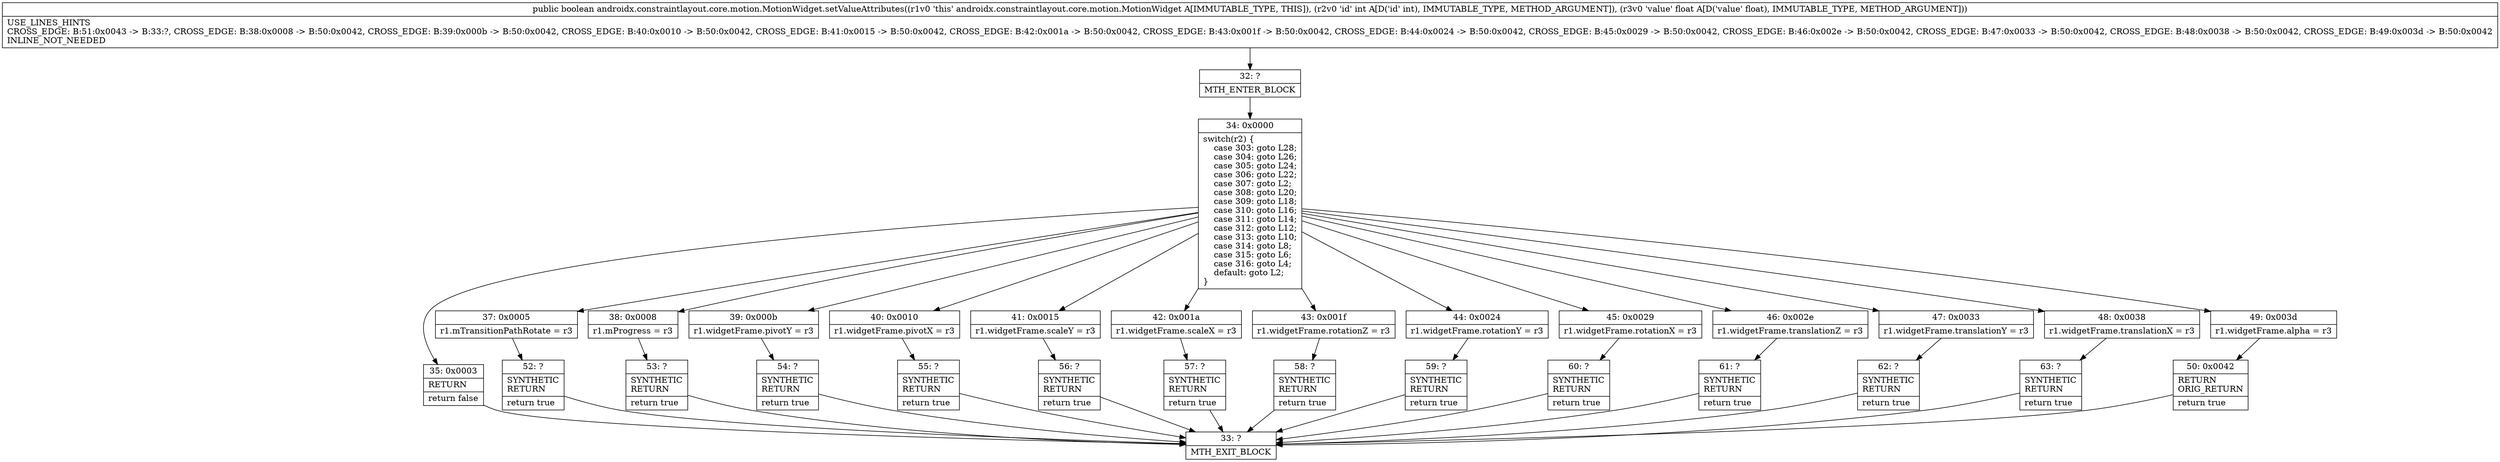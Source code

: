 digraph "CFG forandroidx.constraintlayout.core.motion.MotionWidget.setValueAttributes(IF)Z" {
Node_32 [shape=record,label="{32\:\ ?|MTH_ENTER_BLOCK\l}"];
Node_34 [shape=record,label="{34\:\ 0x0000|switch(r2) \{\l    case 303: goto L28;\l    case 304: goto L26;\l    case 305: goto L24;\l    case 306: goto L22;\l    case 307: goto L2;\l    case 308: goto L20;\l    case 309: goto L18;\l    case 310: goto L16;\l    case 311: goto L14;\l    case 312: goto L12;\l    case 313: goto L10;\l    case 314: goto L8;\l    case 315: goto L6;\l    case 316: goto L4;\l    default: goto L2;\l\}\l}"];
Node_35 [shape=record,label="{35\:\ 0x0003|RETURN\l|return false\l}"];
Node_33 [shape=record,label="{33\:\ ?|MTH_EXIT_BLOCK\l}"];
Node_37 [shape=record,label="{37\:\ 0x0005|r1.mTransitionPathRotate = r3\l}"];
Node_52 [shape=record,label="{52\:\ ?|SYNTHETIC\lRETURN\l|return true\l}"];
Node_38 [shape=record,label="{38\:\ 0x0008|r1.mProgress = r3\l}"];
Node_53 [shape=record,label="{53\:\ ?|SYNTHETIC\lRETURN\l|return true\l}"];
Node_39 [shape=record,label="{39\:\ 0x000b|r1.widgetFrame.pivotY = r3\l}"];
Node_54 [shape=record,label="{54\:\ ?|SYNTHETIC\lRETURN\l|return true\l}"];
Node_40 [shape=record,label="{40\:\ 0x0010|r1.widgetFrame.pivotX = r3\l}"];
Node_55 [shape=record,label="{55\:\ ?|SYNTHETIC\lRETURN\l|return true\l}"];
Node_41 [shape=record,label="{41\:\ 0x0015|r1.widgetFrame.scaleY = r3\l}"];
Node_56 [shape=record,label="{56\:\ ?|SYNTHETIC\lRETURN\l|return true\l}"];
Node_42 [shape=record,label="{42\:\ 0x001a|r1.widgetFrame.scaleX = r3\l}"];
Node_57 [shape=record,label="{57\:\ ?|SYNTHETIC\lRETURN\l|return true\l}"];
Node_43 [shape=record,label="{43\:\ 0x001f|r1.widgetFrame.rotationZ = r3\l}"];
Node_58 [shape=record,label="{58\:\ ?|SYNTHETIC\lRETURN\l|return true\l}"];
Node_44 [shape=record,label="{44\:\ 0x0024|r1.widgetFrame.rotationY = r3\l}"];
Node_59 [shape=record,label="{59\:\ ?|SYNTHETIC\lRETURN\l|return true\l}"];
Node_45 [shape=record,label="{45\:\ 0x0029|r1.widgetFrame.rotationX = r3\l}"];
Node_60 [shape=record,label="{60\:\ ?|SYNTHETIC\lRETURN\l|return true\l}"];
Node_46 [shape=record,label="{46\:\ 0x002e|r1.widgetFrame.translationZ = r3\l}"];
Node_61 [shape=record,label="{61\:\ ?|SYNTHETIC\lRETURN\l|return true\l}"];
Node_47 [shape=record,label="{47\:\ 0x0033|r1.widgetFrame.translationY = r3\l}"];
Node_62 [shape=record,label="{62\:\ ?|SYNTHETIC\lRETURN\l|return true\l}"];
Node_48 [shape=record,label="{48\:\ 0x0038|r1.widgetFrame.translationX = r3\l}"];
Node_63 [shape=record,label="{63\:\ ?|SYNTHETIC\lRETURN\l|return true\l}"];
Node_49 [shape=record,label="{49\:\ 0x003d|r1.widgetFrame.alpha = r3\l}"];
Node_50 [shape=record,label="{50\:\ 0x0042|RETURN\lORIG_RETURN\l|return true\l}"];
MethodNode[shape=record,label="{public boolean androidx.constraintlayout.core.motion.MotionWidget.setValueAttributes((r1v0 'this' androidx.constraintlayout.core.motion.MotionWidget A[IMMUTABLE_TYPE, THIS]), (r2v0 'id' int A[D('id' int), IMMUTABLE_TYPE, METHOD_ARGUMENT]), (r3v0 'value' float A[D('value' float), IMMUTABLE_TYPE, METHOD_ARGUMENT]))  | USE_LINES_HINTS\lCROSS_EDGE: B:51:0x0043 \-\> B:33:?, CROSS_EDGE: B:38:0x0008 \-\> B:50:0x0042, CROSS_EDGE: B:39:0x000b \-\> B:50:0x0042, CROSS_EDGE: B:40:0x0010 \-\> B:50:0x0042, CROSS_EDGE: B:41:0x0015 \-\> B:50:0x0042, CROSS_EDGE: B:42:0x001a \-\> B:50:0x0042, CROSS_EDGE: B:43:0x001f \-\> B:50:0x0042, CROSS_EDGE: B:44:0x0024 \-\> B:50:0x0042, CROSS_EDGE: B:45:0x0029 \-\> B:50:0x0042, CROSS_EDGE: B:46:0x002e \-\> B:50:0x0042, CROSS_EDGE: B:47:0x0033 \-\> B:50:0x0042, CROSS_EDGE: B:48:0x0038 \-\> B:50:0x0042, CROSS_EDGE: B:49:0x003d \-\> B:50:0x0042\lINLINE_NOT_NEEDED\l}"];
MethodNode -> Node_32;Node_32 -> Node_34;
Node_34 -> Node_35;
Node_34 -> Node_37;
Node_34 -> Node_38;
Node_34 -> Node_39;
Node_34 -> Node_40;
Node_34 -> Node_41;
Node_34 -> Node_42;
Node_34 -> Node_43;
Node_34 -> Node_44;
Node_34 -> Node_45;
Node_34 -> Node_46;
Node_34 -> Node_47;
Node_34 -> Node_48;
Node_34 -> Node_49;
Node_35 -> Node_33;
Node_37 -> Node_52;
Node_52 -> Node_33;
Node_38 -> Node_53;
Node_53 -> Node_33;
Node_39 -> Node_54;
Node_54 -> Node_33;
Node_40 -> Node_55;
Node_55 -> Node_33;
Node_41 -> Node_56;
Node_56 -> Node_33;
Node_42 -> Node_57;
Node_57 -> Node_33;
Node_43 -> Node_58;
Node_58 -> Node_33;
Node_44 -> Node_59;
Node_59 -> Node_33;
Node_45 -> Node_60;
Node_60 -> Node_33;
Node_46 -> Node_61;
Node_61 -> Node_33;
Node_47 -> Node_62;
Node_62 -> Node_33;
Node_48 -> Node_63;
Node_63 -> Node_33;
Node_49 -> Node_50;
Node_50 -> Node_33;
}

